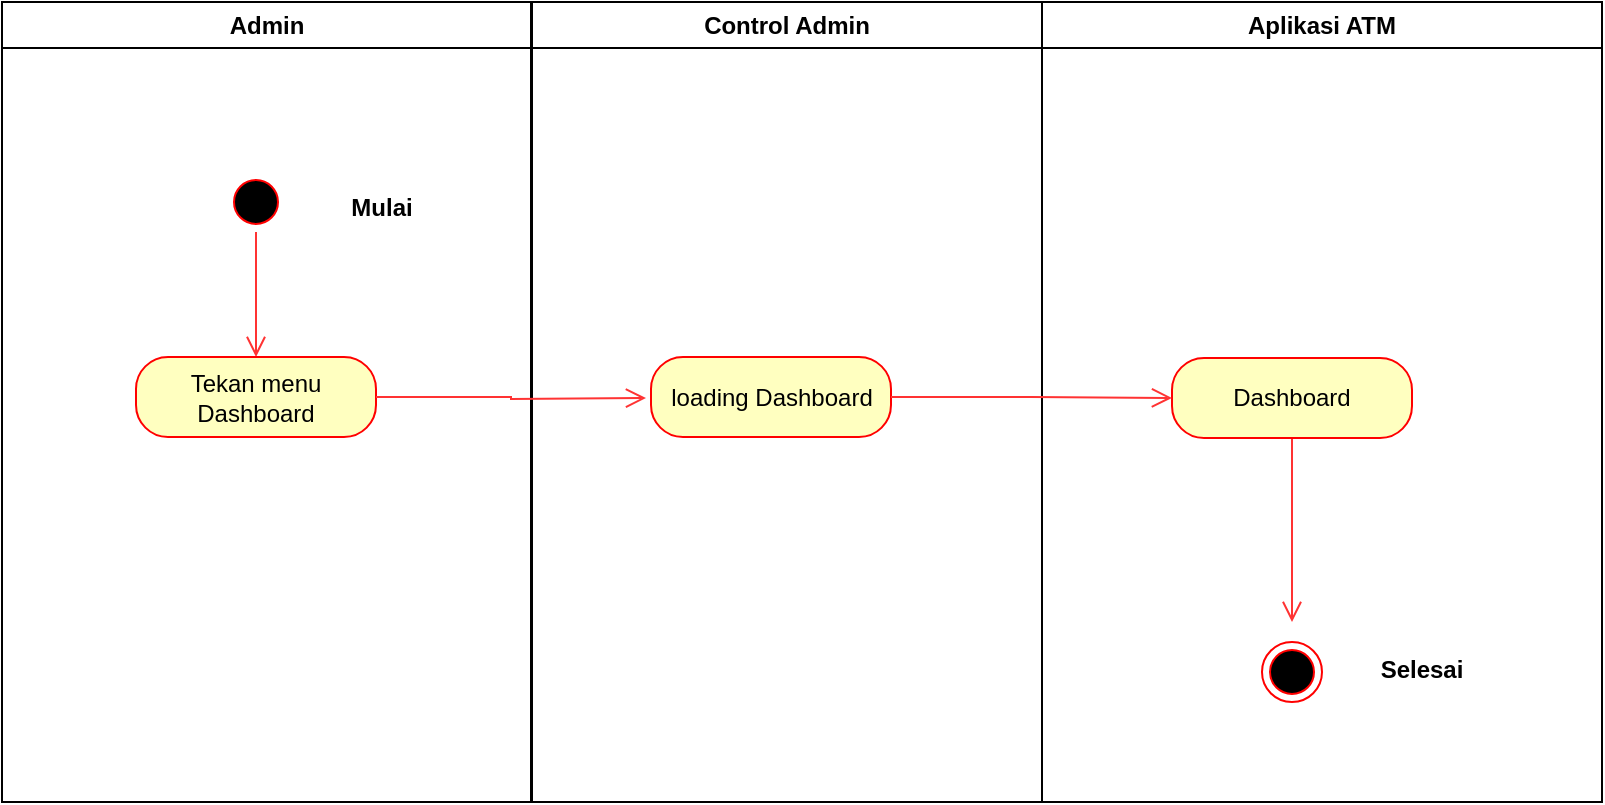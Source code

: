 <mxfile version="20.5.1" type="device"><diagram id="3tU3KWNQ4tnmLqeVdVbA" name="Page-1"><mxGraphModel dx="868" dy="425" grid="1" gridSize="10" guides="1" tooltips="1" connect="1" arrows="1" fold="1" page="1" pageScale="1" pageWidth="827" pageHeight="1169" math="0" shadow="0"><root><mxCell id="0"/><mxCell id="1" parent="0"/><mxCell id="-v_ac1uEeKZVKQS5kl7v-1" value="Admin" style="swimlane;whiteSpace=wrap" vertex="1" parent="1"><mxGeometry x="200" y="70" width="264.5" height="400" as="geometry"/></mxCell><mxCell id="-v_ac1uEeKZVKQS5kl7v-2" style="edgeStyle=orthogonalEdgeStyle;rounded=0;orthogonalLoop=1;jettySize=auto;html=1;exitX=0.5;exitY=1;exitDx=0;exitDy=0;entryX=0.5;entryY=0;entryDx=0;entryDy=0;strokeColor=#FF3333;endArrow=open;endFill=0;endSize=8;" edge="1" parent="-v_ac1uEeKZVKQS5kl7v-1" source="-v_ac1uEeKZVKQS5kl7v-3" target="-v_ac1uEeKZVKQS5kl7v-5"><mxGeometry relative="1" as="geometry"/></mxCell><mxCell id="-v_ac1uEeKZVKQS5kl7v-3" value="" style="ellipse;shape=startState;fillColor=#000000;strokeColor=#ff0000;" vertex="1" parent="-v_ac1uEeKZVKQS5kl7v-1"><mxGeometry x="112" y="85" width="30" height="30" as="geometry"/></mxCell><mxCell id="-v_ac1uEeKZVKQS5kl7v-4" value="Mulai" style="text;align=center;fontStyle=1;verticalAlign=middle;spacingLeft=3;spacingRight=3;strokeColor=none;rotatable=0;points=[[0,0.5],[1,0.5]];portConstraint=eastwest;" vertex="1" parent="-v_ac1uEeKZVKQS5kl7v-1"><mxGeometry x="150" y="89" width="80" height="26" as="geometry"/></mxCell><mxCell id="-v_ac1uEeKZVKQS5kl7v-5" value="Tekan menu Dashboard" style="rounded=1;whiteSpace=wrap;html=1;arcSize=40;fontColor=#000000;fillColor=#ffffc0;strokeColor=#ff0000;" vertex="1" parent="-v_ac1uEeKZVKQS5kl7v-1"><mxGeometry x="67" y="177.5" width="120" height="40" as="geometry"/></mxCell><mxCell id="-v_ac1uEeKZVKQS5kl7v-6" style="edgeStyle=orthogonalEdgeStyle;rounded=0;orthogonalLoop=1;jettySize=auto;html=1;exitX=0.5;exitY=1;exitDx=0;exitDy=0;strokeColor=#FF3333;strokeWidth=1;endArrow=open;endFill=0;endSize=8;" edge="1" parent="-v_ac1uEeKZVKQS5kl7v-1" source="-v_ac1uEeKZVKQS5kl7v-5" target="-v_ac1uEeKZVKQS5kl7v-5"><mxGeometry relative="1" as="geometry"/></mxCell><mxCell id="-v_ac1uEeKZVKQS5kl7v-7" value="Control Admin" style="swimlane;whiteSpace=wrap" vertex="1" parent="1"><mxGeometry x="465" y="70" width="255" height="400" as="geometry"/></mxCell><mxCell id="-v_ac1uEeKZVKQS5kl7v-9" value="loading Dashboard" style="rounded=1;whiteSpace=wrap;html=1;arcSize=40;fontColor=#000000;fillColor=#ffffc0;strokeColor=#ff0000;strokeWidth=1;" vertex="1" parent="-v_ac1uEeKZVKQS5kl7v-7"><mxGeometry x="59.5" y="177.5" width="120" height="40" as="geometry"/></mxCell><mxCell id="-v_ac1uEeKZVKQS5kl7v-12" value="Aplikasi ATM" style="swimlane;whiteSpace=wrap" vertex="1" parent="1"><mxGeometry x="720" y="70" width="280" height="400" as="geometry"/></mxCell><mxCell id="-v_ac1uEeKZVKQS5kl7v-13" value="" style="ellipse;html=1;shape=endState;fillColor=#000000;strokeColor=#ff0000;strokeWidth=1;" vertex="1" parent="-v_ac1uEeKZVKQS5kl7v-12"><mxGeometry x="110" y="320" width="30" height="30" as="geometry"/></mxCell><mxCell id="-v_ac1uEeKZVKQS5kl7v-14" value="Selesai" style="text;align=center;fontStyle=1;verticalAlign=middle;spacingLeft=3;spacingRight=3;strokeColor=none;rotatable=0;points=[[0,0.5],[1,0.5]];portConstraint=eastwest;" vertex="1" parent="-v_ac1uEeKZVKQS5kl7v-12"><mxGeometry x="150" y="320" width="80" height="26" as="geometry"/></mxCell><mxCell id="-v_ac1uEeKZVKQS5kl7v-15" style="edgeStyle=orthogonalEdgeStyle;rounded=0;orthogonalLoop=1;jettySize=auto;html=1;strokeColor=#FF3333;strokeWidth=1;endArrow=open;endFill=0;endSize=8;exitX=0.5;exitY=1;exitDx=0;exitDy=0;" edge="1" parent="-v_ac1uEeKZVKQS5kl7v-12" source="-v_ac1uEeKZVKQS5kl7v-16"><mxGeometry relative="1" as="geometry"><mxPoint x="125" y="230" as="sourcePoint"/><mxPoint x="125" y="310" as="targetPoint"/></mxGeometry></mxCell><mxCell id="-v_ac1uEeKZVKQS5kl7v-16" value="Dashboard" style="rounded=1;whiteSpace=wrap;html=1;arcSize=40;fontColor=#000000;fillColor=#ffffc0;strokeColor=#ff0000;strokeWidth=1;" vertex="1" parent="-v_ac1uEeKZVKQS5kl7v-12"><mxGeometry x="65" y="178" width="120" height="40" as="geometry"/></mxCell><mxCell id="-v_ac1uEeKZVKQS5kl7v-17" style="edgeStyle=orthogonalEdgeStyle;rounded=0;orthogonalLoop=1;jettySize=auto;html=1;entryX=0;entryY=0.5;entryDx=0;entryDy=0;strokeColor=#FF3333;strokeWidth=1;endArrow=open;endFill=0;endSize=8;exitX=1;exitY=0.5;exitDx=0;exitDy=0;" edge="1" parent="1" source="-v_ac1uEeKZVKQS5kl7v-5"><mxGeometry relative="1" as="geometry"><mxPoint x="471" y="320.96" as="sourcePoint"/><mxPoint x="522" y="268" as="targetPoint"/></mxGeometry></mxCell><mxCell id="-v_ac1uEeKZVKQS5kl7v-18" style="edgeStyle=orthogonalEdgeStyle;orthogonalLoop=1;jettySize=auto;html=1;exitX=1;exitY=0.5;exitDx=0;exitDy=0;endArrow=open;endFill=0;endSize=8;strokeColor=#FF3333;entryX=0;entryY=0.5;entryDx=0;entryDy=0;rounded=0;" edge="1" parent="1" source="-v_ac1uEeKZVKQS5kl7v-9" target="-v_ac1uEeKZVKQS5kl7v-16"><mxGeometry relative="1" as="geometry"><mxPoint x="825" y="490" as="targetPoint"/></mxGeometry></mxCell></root></mxGraphModel></diagram></mxfile>